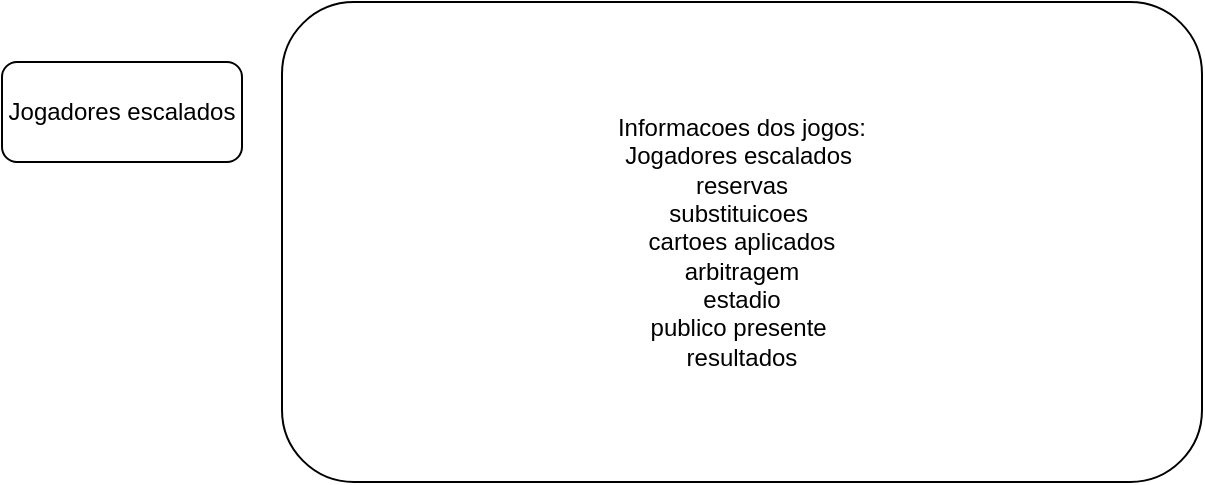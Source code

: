 <mxfile version="21.6.6" type="github">
  <diagram id="C5RBs43oDa-KdzZeNtuy" name="Page-1">
    <mxGraphModel dx="1050" dy="573" grid="1" gridSize="10" guides="1" tooltips="1" connect="1" arrows="1" fold="1" page="1" pageScale="1" pageWidth="827" pageHeight="1169" math="0" shadow="0">
      <root>
        <mxCell id="WIyWlLk6GJQsqaUBKTNV-0" />
        <mxCell id="WIyWlLk6GJQsqaUBKTNV-1" parent="WIyWlLk6GJQsqaUBKTNV-0" />
        <mxCell id="XiMKKWVyvtWTgdpAV8Z2-0" value="Jogadores escalados" style="rounded=1;whiteSpace=wrap;html=1;" vertex="1" parent="WIyWlLk6GJQsqaUBKTNV-1">
          <mxGeometry x="80" y="80" width="120" height="50" as="geometry" />
        </mxCell>
        <mxCell id="XiMKKWVyvtWTgdpAV8Z2-16" value="Informacoes dos jogos:&lt;br&gt;Jogadores escalados&amp;nbsp;&lt;br&gt;reservas&lt;br&gt;substituicoes&amp;nbsp;&lt;br&gt;cartoes aplicados&lt;br&gt;arbitragem&lt;br&gt;estadio&lt;br&gt;publico presente&amp;nbsp;&lt;br&gt;resultados" style="rounded=1;whiteSpace=wrap;html=1;" vertex="1" parent="WIyWlLk6GJQsqaUBKTNV-1">
          <mxGeometry x="220" y="50" width="460" height="240" as="geometry" />
        </mxCell>
      </root>
    </mxGraphModel>
  </diagram>
</mxfile>
